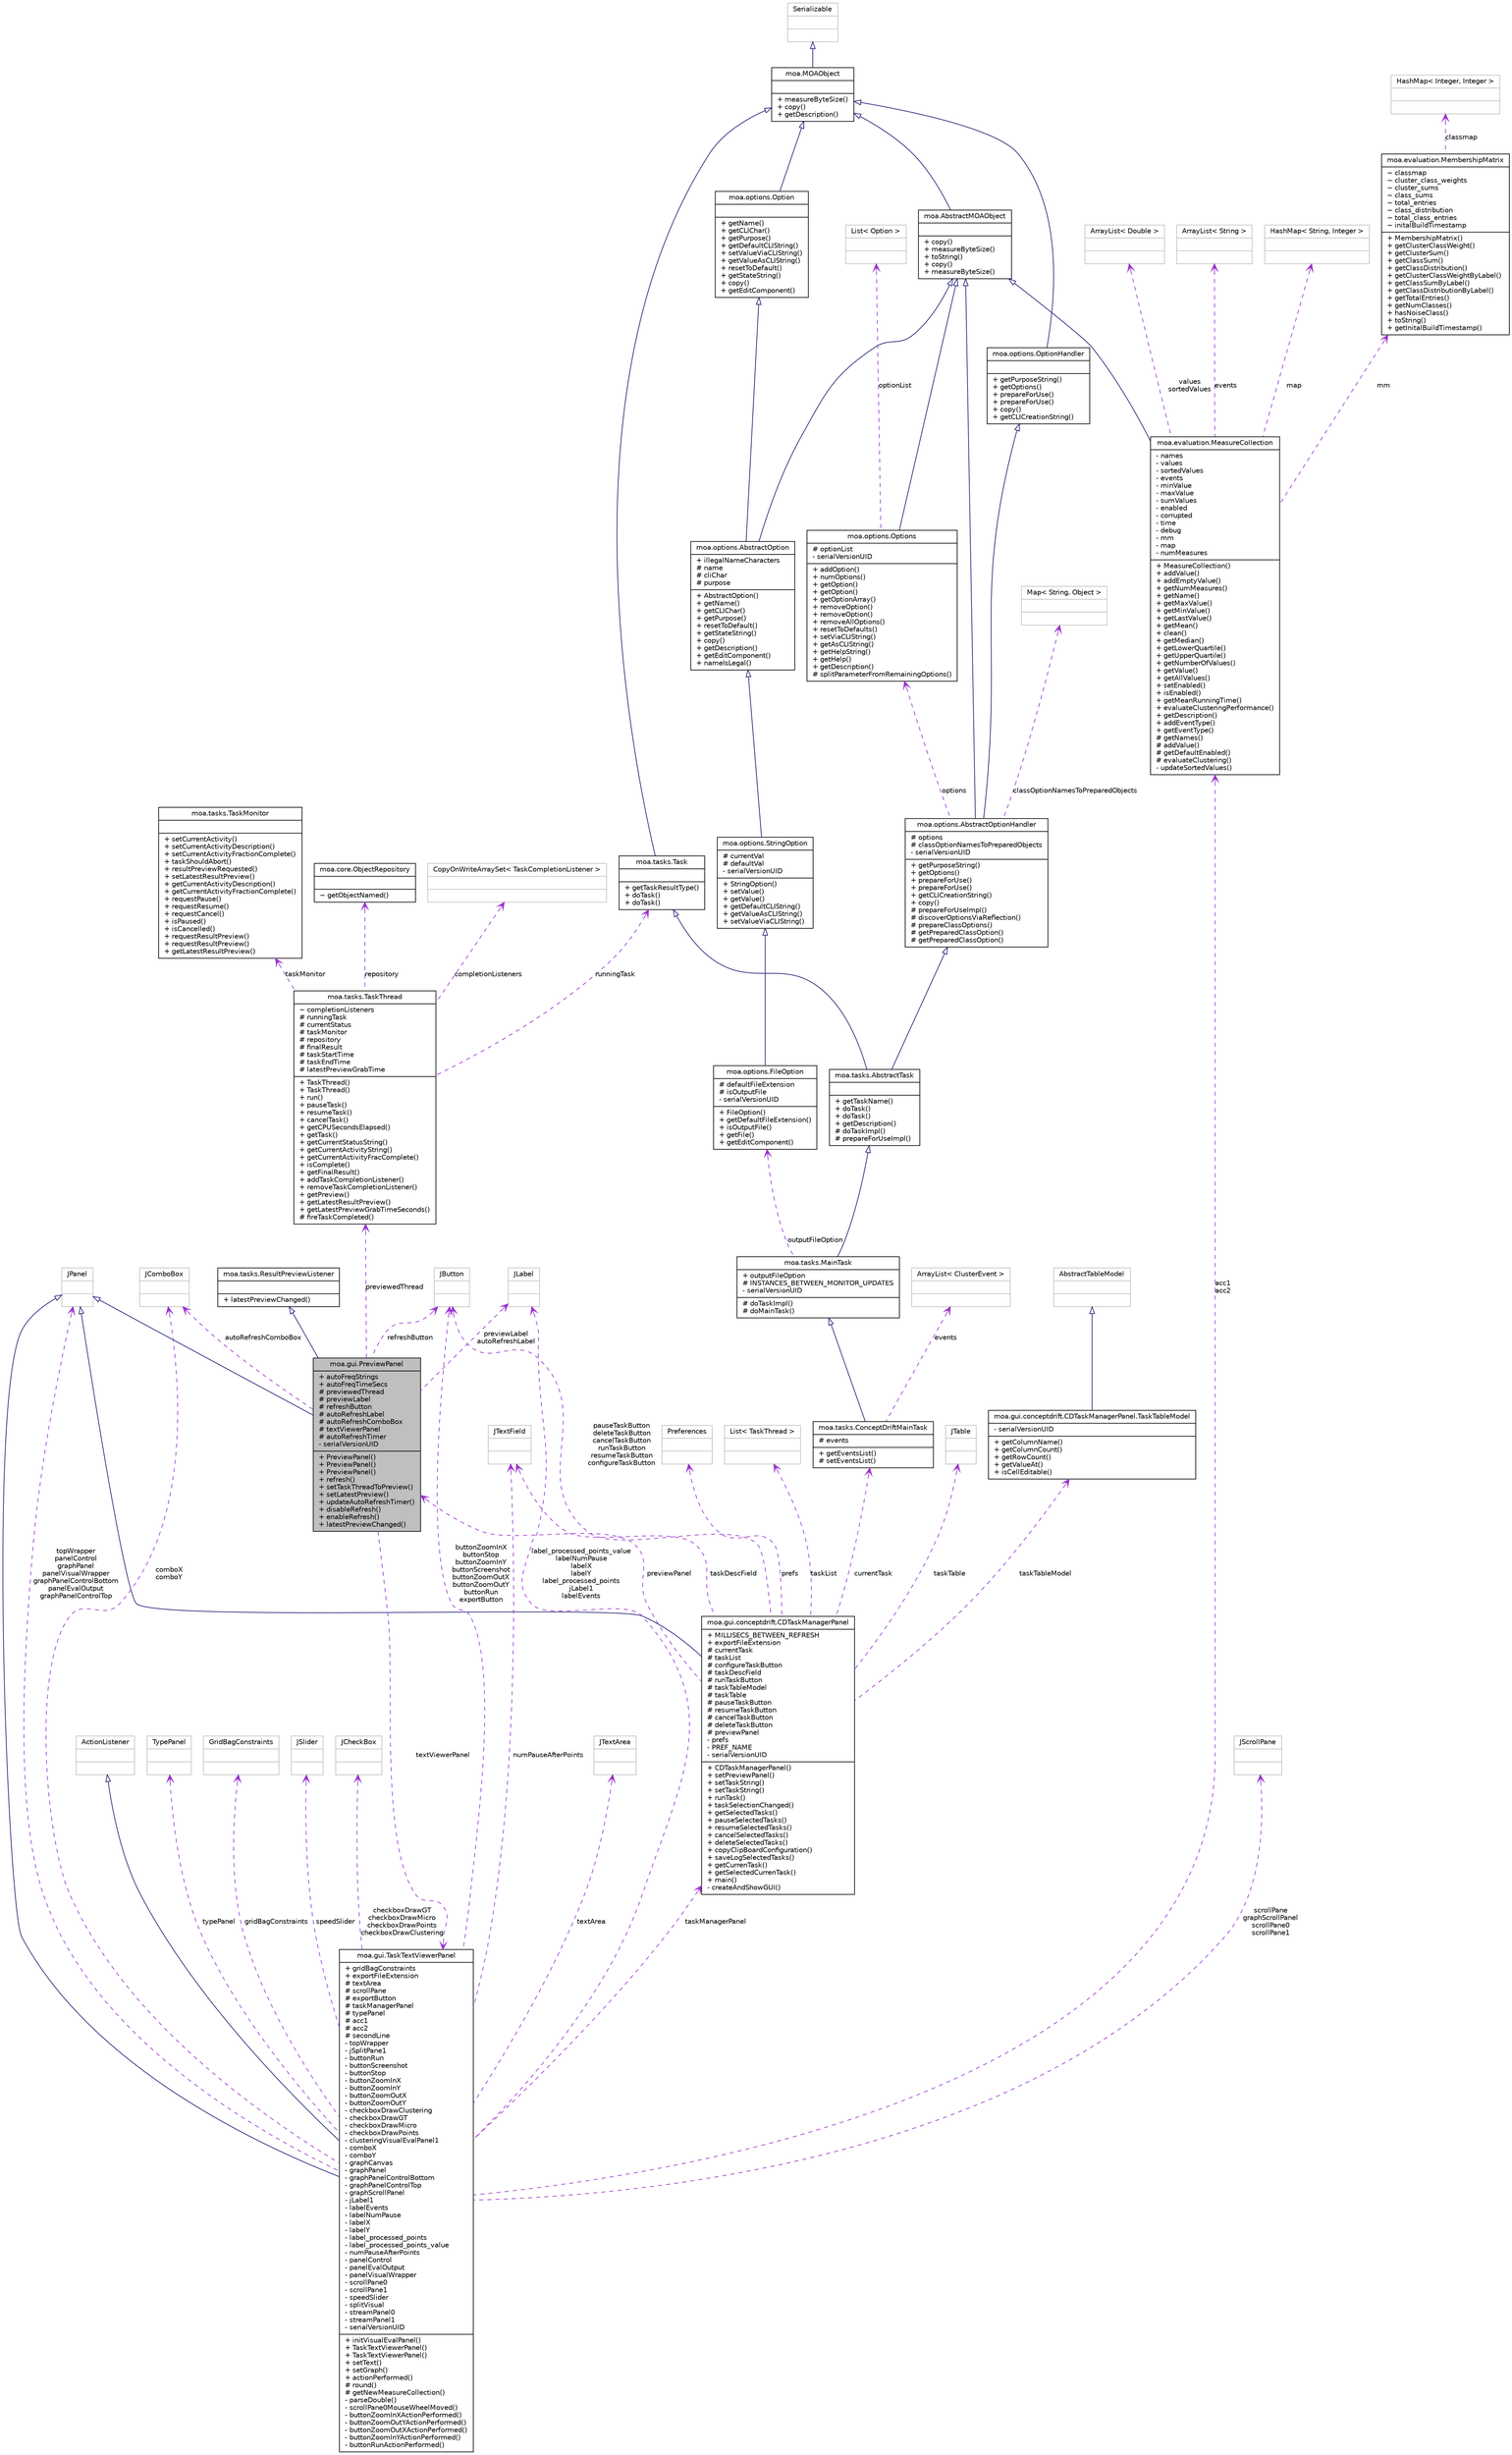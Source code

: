 digraph G
{
  edge [fontname="Helvetica",fontsize="10",labelfontname="Helvetica",labelfontsize="10"];
  node [fontname="Helvetica",fontsize="10",shape=record];
  Node1 [label="{moa.gui.PreviewPanel\n|+ autoFreqStrings\l+ autoFreqTimeSecs\l# previewedThread\l# previewLabel\l# refreshButton\l# autoRefreshLabel\l# autoRefreshComboBox\l# textViewerPanel\l# autoRefreshTimer\l- serialVersionUID\l|+ PreviewPanel()\l+ PreviewPanel()\l+ PreviewPanel()\l+ refresh()\l+ setTaskThreadToPreview()\l+ setLatestPreview()\l+ updateAutoRefreshTimer()\l+ disableRefresh()\l+ enableRefresh()\l+ latestPreviewChanged()\l}",height=0.2,width=0.4,color="black", fillcolor="grey75", style="filled" fontcolor="black"];
  Node2 -> Node1 [dir=back,color="midnightblue",fontsize="10",style="solid",arrowtail="empty",fontname="Helvetica"];
  Node2 [label="{JPanel\n||}",height=0.2,width=0.4,color="grey75", fillcolor="white", style="filled"];
  Node3 -> Node1 [dir=back,color="midnightblue",fontsize="10",style="solid",arrowtail="empty",fontname="Helvetica"];
  Node3 [label="{moa.tasks.ResultPreviewListener\n||+ latestPreviewChanged()\l}",height=0.2,width=0.4,color="black", fillcolor="white", style="filled",URL="$interfacemoa_1_1tasks_1_1ResultPreviewListener.html",tooltip="Interface implemented by classes that preview results on the Graphical User Interface..."];
  Node4 -> Node1 [dir=back,color="darkorchid3",fontsize="10",style="dashed",label="textViewerPanel",arrowtail="open",fontname="Helvetica"];
  Node4 [label="{moa.gui.TaskTextViewerPanel\n|+ gridBagConstraints\l+ exportFileExtension\l# textArea\l# scrollPane\l# exportButton\l# taskManagerPanel\l# typePanel\l# acc1\l# acc2\l# secondLine\l- topWrapper\l- jSplitPane1\l- buttonRun\l- buttonScreenshot\l- buttonStop\l- buttonZoomInX\l- buttonZoomInY\l- buttonZoomOutX\l- buttonZoomOutY\l- checkboxDrawClustering\l- checkboxDrawGT\l- checkboxDrawMicro\l- checkboxDrawPoints\l- clusteringVisualEvalPanel1\l- comboX\l- comboY\l- graphCanvas\l- graphPanel\l- graphPanelControlBottom\l- graphPanelControlTop\l- graphScrollPanel\l- jLabel1\l- labelEvents\l- labelNumPause\l- labelX\l- labelY\l- label_processed_points\l- label_processed_points_value\l- numPauseAfterPoints\l- panelControl\l- panelEvalOutput\l- panelVisualWrapper\l- scrollPane0\l- scrollPane1\l- speedSlider\l- splitVisual\l- streamPanel0\l- streamPanel1\l- serialVersionUID\l|+ initVisualEvalPanel()\l+ TaskTextViewerPanel()\l+ TaskTextViewerPanel()\l+ setText()\l+ setGraph()\l+ actionPerformed()\l# round()\l# getNewMeasureCollection()\l- parseDouble()\l- scrollPane0MouseWheelMoved()\l- buttonZoomInXActionPerformed()\l- buttonZoomOutYActionPerformed()\l- buttonZoomOutXActionPerformed()\l- buttonZoomInYActionPerformed()\l- buttonRunActionPerformed()\l}",height=0.2,width=0.4,color="black", fillcolor="white", style="filled",URL="$classmoa_1_1gui_1_1TaskTextViewerPanel.html",tooltip="This panel displays text."];
  Node2 -> Node4 [dir=back,color="midnightblue",fontsize="10",style="solid",arrowtail="empty",fontname="Helvetica"];
  Node5 -> Node4 [dir=back,color="midnightblue",fontsize="10",style="solid",arrowtail="empty",fontname="Helvetica"];
  Node5 [label="{ActionListener\n||}",height=0.2,width=0.4,color="grey75", fillcolor="white", style="filled"];
  Node6 -> Node4 [dir=back,color="darkorchid3",fontsize="10",style="dashed",label="typePanel",arrowtail="open",fontname="Helvetica"];
  Node6 [label="{TypePanel\n||}",height=0.2,width=0.4,color="grey75", fillcolor="white", style="filled"];
  Node7 -> Node4 [dir=back,color="darkorchid3",fontsize="10",style="dashed",label="gridBagConstraints",arrowtail="open",fontname="Helvetica"];
  Node7 [label="{GridBagConstraints\n||}",height=0.2,width=0.4,color="grey75", fillcolor="white", style="filled"];
  Node8 -> Node4 [dir=back,color="darkorchid3",fontsize="10",style="dashed",label="speedSlider",arrowtail="open",fontname="Helvetica"];
  Node8 [label="{JSlider\n||}",height=0.2,width=0.4,color="grey75", fillcolor="white", style="filled"];
  Node9 -> Node4 [dir=back,color="darkorchid3",fontsize="10",style="dashed",label="checkboxDrawGT\ncheckboxDrawMicro\ncheckboxDrawPoints\ncheckboxDrawClustering",arrowtail="open",fontname="Helvetica"];
  Node9 [label="{JCheckBox\n||}",height=0.2,width=0.4,color="grey75", fillcolor="white", style="filled"];
  Node10 -> Node4 [dir=back,color="darkorchid3",fontsize="10",style="dashed",label="buttonZoomInX\nbuttonStop\nbuttonZoomInY\nbuttonScreenshot\nbuttonZoomOutX\nbuttonZoomOutY\nbuttonRun\nexportButton",arrowtail="open",fontname="Helvetica"];
  Node10 [label="{JButton\n||}",height=0.2,width=0.4,color="grey75", fillcolor="white", style="filled"];
  Node11 -> Node4 [dir=back,color="darkorchid3",fontsize="10",style="dashed",label="taskManagerPanel",arrowtail="open",fontname="Helvetica"];
  Node11 [label="{moa.gui.conceptdrift.CDTaskManagerPanel\n|+ MILLISECS_BETWEEN_REFRESH\l+ exportFileExtension\l# currentTask\l# taskList\l# configureTaskButton\l# taskDescField\l# runTaskButton\l# taskTableModel\l# taskTable\l# pauseTaskButton\l# resumeTaskButton\l# cancelTaskButton\l# deleteTaskButton\l# previewPanel\l- prefs\l- PREF_NAME\l- serialVersionUID\l|+ CDTaskManagerPanel()\l+ setPreviewPanel()\l+ setTaskString()\l+ setTaskString()\l+ runTask()\l+ taskSelectionChanged()\l+ getSelectedTasks()\l+ pauseSelectedTasks()\l+ resumeSelectedTasks()\l+ cancelSelectedTasks()\l+ deleteSelectedTasks()\l+ copyClipBoardConfiguration()\l+ saveLogSelectedTasks()\l+ getCurrenTask()\l+ getSelectedCurrenTask()\l+ main()\l- createAndShowGUI()\l}",height=0.2,width=0.4,color="black", fillcolor="white", style="filled",URL="$classmoa_1_1gui_1_1conceptdrift_1_1CDTaskManagerPanel.html",tooltip="This panel displays the running tasks."];
  Node2 -> Node11 [dir=back,color="midnightblue",fontsize="10",style="solid",arrowtail="empty",fontname="Helvetica"];
  Node12 -> Node11 [dir=back,color="darkorchid3",fontsize="10",style="dashed",label="currentTask",arrowtail="open",fontname="Helvetica"];
  Node12 [label="{moa.tasks.ConceptDriftMainTask\n|# events\l|+ getEventsList()\l# setEventsList()\l}",height=0.2,width=0.4,color="black", fillcolor="white", style="filled",URL="$classmoa_1_1tasks_1_1ConceptDriftMainTask.html"];
  Node13 -> Node12 [dir=back,color="midnightblue",fontsize="10",style="solid",arrowtail="empty",fontname="Helvetica"];
  Node13 [label="{moa.tasks.MainTask\n|+ outputFileOption\l# INSTANCES_BETWEEN_MONITOR_UPDATES\l- serialVersionUID\l|# doTaskImpl()\l# doMainTask()\l}",height=0.2,width=0.4,color="black", fillcolor="white", style="filled",URL="$classmoa_1_1tasks_1_1MainTask.html",tooltip="Abstract Main Task."];
  Node14 -> Node13 [dir=back,color="midnightblue",fontsize="10",style="solid",arrowtail="empty",fontname="Helvetica"];
  Node14 [label="{moa.tasks.AbstractTask\n||+ getTaskName()\l+ doTask()\l+ doTask()\l+ getDescription()\l# doTaskImpl()\l# prepareForUseImpl()\l}",height=0.2,width=0.4,color="black", fillcolor="white", style="filled",URL="$classmoa_1_1tasks_1_1AbstractTask.html",tooltip="Abstract Task."];
  Node15 -> Node14 [dir=back,color="midnightblue",fontsize="10",style="solid",arrowtail="empty",fontname="Helvetica"];
  Node15 [label="{moa.options.AbstractOptionHandler\n|# options\l# classOptionNamesToPreparedObjects\l- serialVersionUID\l|+ getPurposeString()\l+ getOptions()\l+ prepareForUse()\l+ prepareForUse()\l+ getCLICreationString()\l+ copy()\l# prepareForUseImpl()\l# discoverOptionsViaReflection()\l# prepareClassOptions()\l# getPreparedClassOption()\l# getPreparedClassOption()\l}",height=0.2,width=0.4,color="black", fillcolor="white", style="filled",URL="$classmoa_1_1options_1_1AbstractOptionHandler.html",tooltip="Abstract Option Handler."];
  Node16 -> Node15 [dir=back,color="midnightblue",fontsize="10",style="solid",arrowtail="empty",fontname="Helvetica"];
  Node16 [label="{moa.AbstractMOAObject\n||+ copy()\l+ measureByteSize()\l+ toString()\l+ copy()\l+ measureByteSize()\l}",height=0.2,width=0.4,color="black", fillcolor="white", style="filled",URL="$classmoa_1_1AbstractMOAObject.html",tooltip="Abstract MOA Object."];
  Node17 -> Node16 [dir=back,color="midnightblue",fontsize="10",style="solid",arrowtail="empty",fontname="Helvetica"];
  Node17 [label="{moa.MOAObject\n||+ measureByteSize()\l+ copy()\l+ getDescription()\l}",height=0.2,width=0.4,color="black", fillcolor="white", style="filled",URL="$interfacemoa_1_1MOAObject.html",tooltip="Interface implemented by classes in MOA, so that all are serializable, can produce..."];
  Node18 -> Node17 [dir=back,color="midnightblue",fontsize="10",style="solid",arrowtail="empty",fontname="Helvetica"];
  Node18 [label="{Serializable\n||}",height=0.2,width=0.4,color="grey75", fillcolor="white", style="filled"];
  Node19 -> Node15 [dir=back,color="midnightblue",fontsize="10",style="solid",arrowtail="empty",fontname="Helvetica"];
  Node19 [label="{moa.options.OptionHandler\n||+ getPurposeString()\l+ getOptions()\l+ prepareForUse()\l+ prepareForUse()\l+ copy()\l+ getCLICreationString()\l}",height=0.2,width=0.4,color="black", fillcolor="white", style="filled",URL="$interfacemoa_1_1options_1_1OptionHandler.html",tooltip="Interface representing an object that handles options or parameters."];
  Node17 -> Node19 [dir=back,color="midnightblue",fontsize="10",style="solid",arrowtail="empty",fontname="Helvetica"];
  Node20 -> Node15 [dir=back,color="darkorchid3",fontsize="10",style="dashed",label="classOptionNamesToPreparedObjects",arrowtail="open",fontname="Helvetica"];
  Node20 [label="{Map\< String, Object \>\n||}",height=0.2,width=0.4,color="grey75", fillcolor="white", style="filled"];
  Node21 -> Node15 [dir=back,color="darkorchid3",fontsize="10",style="dashed",label="options",arrowtail="open",fontname="Helvetica"];
  Node21 [label="{moa.options.Options\n|# optionList\l- serialVersionUID\l|+ addOption()\l+ numOptions()\l+ getOption()\l+ getOption()\l+ getOptionArray()\l+ removeOption()\l+ removeOption()\l+ removeAllOptions()\l+ resetToDefaults()\l+ setViaCLIString()\l+ getAsCLIString()\l+ getHelpString()\l+ getHelp()\l+ getDescription()\l# splitParameterFromRemainingOptions()\l}",height=0.2,width=0.4,color="black", fillcolor="white", style="filled",URL="$classmoa_1_1options_1_1Options.html",tooltip="File option."];
  Node16 -> Node21 [dir=back,color="midnightblue",fontsize="10",style="solid",arrowtail="empty",fontname="Helvetica"];
  Node22 -> Node21 [dir=back,color="darkorchid3",fontsize="10",style="dashed",label="optionList",arrowtail="open",fontname="Helvetica"];
  Node22 [label="{List\< Option \>\n||}",height=0.2,width=0.4,color="grey75", fillcolor="white", style="filled"];
  Node23 -> Node14 [dir=back,color="midnightblue",fontsize="10",style="solid",arrowtail="empty",fontname="Helvetica"];
  Node23 [label="{moa.tasks.Task\n||+ getTaskResultType()\l+ doTask()\l+ doTask()\l}",height=0.2,width=0.4,color="black", fillcolor="white", style="filled",URL="$interfacemoa_1_1tasks_1_1Task.html",tooltip="Interface representing a task."];
  Node17 -> Node23 [dir=back,color="midnightblue",fontsize="10",style="solid",arrowtail="empty",fontname="Helvetica"];
  Node24 -> Node13 [dir=back,color="darkorchid3",fontsize="10",style="dashed",label="outputFileOption",arrowtail="open",fontname="Helvetica"];
  Node24 [label="{moa.options.FileOption\n|# defaultFileExtension\l# isOutputFile\l- serialVersionUID\l|+ FileOption()\l+ getDefaultFileExtension()\l+ isOutputFile()\l+ getFile()\l+ getEditComponent()\l}",height=0.2,width=0.4,color="black", fillcolor="white", style="filled",URL="$classmoa_1_1options_1_1FileOption.html",tooltip="File option."];
  Node25 -> Node24 [dir=back,color="midnightblue",fontsize="10",style="solid",arrowtail="empty",fontname="Helvetica"];
  Node25 [label="{moa.options.StringOption\n|# currentVal\l# defaultVal\l- serialVersionUID\l|+ StringOption()\l+ setValue()\l+ getValue()\l+ getDefaultCLIString()\l+ getValueAsCLIString()\l+ setValueViaCLIString()\l}",height=0.2,width=0.4,color="black", fillcolor="white", style="filled",URL="$classmoa_1_1options_1_1StringOption.html",tooltip="String option."];
  Node26 -> Node25 [dir=back,color="midnightblue",fontsize="10",style="solid",arrowtail="empty",fontname="Helvetica"];
  Node26 [label="{moa.options.AbstractOption\n|+ illegalNameCharacters\l# name\l# cliChar\l# purpose\l|+ AbstractOption()\l+ getName()\l+ getCLIChar()\l+ getPurpose()\l+ resetToDefault()\l+ getStateString()\l+ copy()\l+ getDescription()\l+ getEditComponent()\l+ nameIsLegal()\l}",height=0.2,width=0.4,color="black", fillcolor="white", style="filled",URL="$classmoa_1_1options_1_1AbstractOption.html",tooltip="Abstract option."];
  Node16 -> Node26 [dir=back,color="midnightblue",fontsize="10",style="solid",arrowtail="empty",fontname="Helvetica"];
  Node27 -> Node26 [dir=back,color="midnightblue",fontsize="10",style="solid",arrowtail="empty",fontname="Helvetica"];
  Node27 [label="{moa.options.Option\n||+ getName()\l+ getCLIChar()\l+ getPurpose()\l+ getDefaultCLIString()\l+ setValueViaCLIString()\l+ getValueAsCLIString()\l+ resetToDefault()\l+ getStateString()\l+ copy()\l+ getEditComponent()\l}",height=0.2,width=0.4,color="black", fillcolor="white", style="filled",URL="$interfacemoa_1_1options_1_1Option.html",tooltip="Interface representing an option or parameter."];
  Node17 -> Node27 [dir=back,color="midnightblue",fontsize="10",style="solid",arrowtail="empty",fontname="Helvetica"];
  Node28 -> Node12 [dir=back,color="darkorchid3",fontsize="10",style="dashed",label="events",arrowtail="open",fontname="Helvetica"];
  Node28 [label="{ArrayList\< ClusterEvent \>\n||}",height=0.2,width=0.4,color="grey75", fillcolor="white", style="filled"];
  Node29 -> Node11 [dir=back,color="darkorchid3",fontsize="10",style="dashed",label="prefs",arrowtail="open",fontname="Helvetica"];
  Node29 [label="{Preferences\n||}",height=0.2,width=0.4,color="grey75", fillcolor="white", style="filled"];
  Node10 -> Node11 [dir=back,color="darkorchid3",fontsize="10",style="dashed",label="pauseTaskButton\ndeleteTaskButton\ncancelTaskButton\nrunTaskButton\nresumeTaskButton\nconfigureTaskButton",arrowtail="open",fontname="Helvetica"];
  Node1 -> Node11 [dir=back,color="darkorchid3",fontsize="10",style="dashed",label="previewPanel",arrowtail="open",fontname="Helvetica"];
  Node30 -> Node11 [dir=back,color="darkorchid3",fontsize="10",style="dashed",label="taskDescField",arrowtail="open",fontname="Helvetica"];
  Node30 [label="{JTextField\n||}",height=0.2,width=0.4,color="grey75", fillcolor="white", style="filled"];
  Node31 -> Node11 [dir=back,color="darkorchid3",fontsize="10",style="dashed",label="taskList",arrowtail="open",fontname="Helvetica"];
  Node31 [label="{List\< TaskThread \>\n||}",height=0.2,width=0.4,color="grey75", fillcolor="white", style="filled"];
  Node32 -> Node11 [dir=back,color="darkorchid3",fontsize="10",style="dashed",label="taskTableModel",arrowtail="open",fontname="Helvetica"];
  Node32 [label="{moa.gui.conceptdrift.CDTaskManagerPanel.TaskTableModel\n|- serialVersionUID\l|+ getColumnName()\l+ getColumnCount()\l+ getRowCount()\l+ getValueAt()\l+ isCellEditable()\l}",height=0.2,width=0.4,color="black", fillcolor="white", style="filled",URL="$classmoa_1_1gui_1_1conceptdrift_1_1CDTaskManagerPanel_1_1TaskTableModel.html"];
  Node33 -> Node32 [dir=back,color="midnightblue",fontsize="10",style="solid",arrowtail="empty",fontname="Helvetica"];
  Node33 [label="{AbstractTableModel\n||}",height=0.2,width=0.4,color="grey75", fillcolor="white", style="filled"];
  Node34 -> Node11 [dir=back,color="darkorchid3",fontsize="10",style="dashed",label="taskTable",arrowtail="open",fontname="Helvetica"];
  Node34 [label="{JTable\n||}",height=0.2,width=0.4,color="grey75", fillcolor="white", style="filled"];
  Node35 -> Node4 [dir=back,color="darkorchid3",fontsize="10",style="dashed",label="textArea",arrowtail="open",fontname="Helvetica"];
  Node35 [label="{JTextArea\n||}",height=0.2,width=0.4,color="grey75", fillcolor="white", style="filled"];
  Node30 -> Node4 [dir=back,color="darkorchid3",fontsize="10",style="dashed",label="numPauseAfterPoints",arrowtail="open",fontname="Helvetica"];
  Node36 -> Node4 [dir=back,color="darkorchid3",fontsize="10",style="dashed",label="comboX\ncomboY",arrowtail="open",fontname="Helvetica"];
  Node36 [label="{JComboBox\n||}",height=0.2,width=0.4,color="grey75", fillcolor="white", style="filled"];
  Node37 -> Node4 [dir=back,color="darkorchid3",fontsize="10",style="dashed",label="acc1\nacc2",arrowtail="open",fontname="Helvetica"];
  Node37 [label="{moa.evaluation.MeasureCollection\n|- names\l- values\l- sortedValues\l- events\l- minValue\l- maxValue\l- sumValues\l- enabled\l- corrupted\l- time\l- debug\l- mm\l- map\l- numMeasures\l|+ MeasureCollection()\l+ addValue()\l+ addEmptyValue()\l+ getNumMeasures()\l+ getName()\l+ getMaxValue()\l+ getMinValue()\l+ getLastValue()\l+ getMean()\l+ clean()\l+ getMedian()\l+ getLowerQuartile()\l+ getUpperQuartile()\l+ getNumberOfValues()\l+ getValue()\l+ getAllValues()\l+ setEnabled()\l+ isEnabled()\l+ getMeanRunningTime()\l+ evaluateClusteringPerformance()\l+ getDescription()\l+ addEventType()\l+ getEventType()\l# getNames()\l# addValue()\l# getDefaultEnabled()\l# evaluateClustering()\l- updateSortedValues()\l}",height=0.2,width=0.4,color="black", fillcolor="white", style="filled",URL="$classmoa_1_1evaluation_1_1MeasureCollection.html"];
  Node16 -> Node37 [dir=back,color="midnightblue",fontsize="10",style="solid",arrowtail="empty",fontname="Helvetica"];
  Node38 -> Node37 [dir=back,color="darkorchid3",fontsize="10",style="dashed",label="mm",arrowtail="open",fontname="Helvetica"];
  Node38 [label="{moa.evaluation.MembershipMatrix\n|~ classmap\l~ cluster_class_weights\l~ cluster_sums\l~ class_sums\l~ total_entries\l~ class_distribution\l~ total_class_entries\l~ initalBuildTimestamp\l|+ MembershipMatrix()\l+ getClusterClassWeight()\l+ getClusterSum()\l+ getClassSum()\l+ getClassDistribution()\l+ getClusterClassWeightByLabel()\l+ getClassSumByLabel()\l+ getClassDistributionByLabel()\l+ getTotalEntries()\l+ getNumClasses()\l+ hasNoiseClass()\l+ toString()\l+ getInitalBuildTimestamp()\l}",height=0.2,width=0.4,color="black", fillcolor="white", style="filled",URL="$classmoa_1_1evaluation_1_1MembershipMatrix.html"];
  Node39 -> Node38 [dir=back,color="darkorchid3",fontsize="10",style="dashed",label="classmap",arrowtail="open",fontname="Helvetica"];
  Node39 [label="{HashMap\< Integer, Integer \>\n||}",height=0.2,width=0.4,color="grey75", fillcolor="white", style="filled"];
  Node40 -> Node37 [dir=back,color="darkorchid3",fontsize="10",style="dashed",label="values\nsortedValues",arrowtail="open",fontname="Helvetica"];
  Node40 [label="{ArrayList\< Double \>\n||}",height=0.2,width=0.4,color="grey75", fillcolor="white", style="filled"];
  Node41 -> Node37 [dir=back,color="darkorchid3",fontsize="10",style="dashed",label="events",arrowtail="open",fontname="Helvetica"];
  Node41 [label="{ArrayList\< String \>\n||}",height=0.2,width=0.4,color="grey75", fillcolor="white", style="filled"];
  Node42 -> Node37 [dir=back,color="darkorchid3",fontsize="10",style="dashed",label="map",arrowtail="open",fontname="Helvetica"];
  Node42 [label="{HashMap\< String, Integer \>\n||}",height=0.2,width=0.4,color="grey75", fillcolor="white", style="filled"];
  Node43 -> Node4 [dir=back,color="darkorchid3",fontsize="10",style="dashed",label="label_processed_points_value\nlabelNumPause\nlabelX\nlabelY\nlabel_processed_points\njLabel1\nlabelEvents",arrowtail="open",fontname="Helvetica"];
  Node43 [label="{JLabel\n||}",height=0.2,width=0.4,color="grey75", fillcolor="white", style="filled"];
  Node2 -> Node4 [dir=back,color="darkorchid3",fontsize="10",style="dashed",label="topWrapper\npanelControl\ngraphPanel\npanelVisualWrapper\ngraphPanelControlBottom\npanelEvalOutput\ngraphPanelControlTop",arrowtail="open",fontname="Helvetica"];
  Node44 -> Node4 [dir=back,color="darkorchid3",fontsize="10",style="dashed",label="scrollPane\ngraphScrollPanel\nscrollPane0\nscrollPane1",arrowtail="open",fontname="Helvetica"];
  Node44 [label="{JScrollPane\n||}",height=0.2,width=0.4,color="grey75", fillcolor="white", style="filled"];
  Node10 -> Node1 [dir=back,color="darkorchid3",fontsize="10",style="dashed",label="refreshButton",arrowtail="open",fontname="Helvetica"];
  Node36 -> Node1 [dir=back,color="darkorchid3",fontsize="10",style="dashed",label="autoRefreshComboBox",arrowtail="open",fontname="Helvetica"];
  Node45 -> Node1 [dir=back,color="darkorchid3",fontsize="10",style="dashed",label="previewedThread",arrowtail="open",fontname="Helvetica"];
  Node45 [label="{moa.tasks.TaskThread\n|~ completionListeners\l# runningTask\l# currentStatus\l# taskMonitor\l# repository\l# finalResult\l# taskStartTime\l# taskEndTime\l# latestPreviewGrabTime\l|+ TaskThread()\l+ TaskThread()\l+ run()\l+ pauseTask()\l+ resumeTask()\l+ cancelTask()\l+ getCPUSecondsElapsed()\l+ getTask()\l+ getCurrentStatusString()\l+ getCurrentActivityString()\l+ getCurrentActivityFracComplete()\l+ isComplete()\l+ getFinalResult()\l+ addTaskCompletionListener()\l+ removeTaskCompletionListener()\l+ getPreview()\l+ getLatestResultPreview()\l+ getLatestPreviewGrabTimeSeconds()\l# fireTaskCompleted()\l}",height=0.2,width=0.4,color="black", fillcolor="white", style="filled",URL="$classmoa_1_1tasks_1_1TaskThread.html",tooltip="Task Thread."];
  Node46 -> Node45 [dir=back,color="darkorchid3",fontsize="10",style="dashed",label="taskMonitor",arrowtail="open",fontname="Helvetica"];
  Node46 [label="{moa.tasks.TaskMonitor\n||+ setCurrentActivity()\l+ setCurrentActivityDescription()\l+ setCurrentActivityFractionComplete()\l+ taskShouldAbort()\l+ resultPreviewRequested()\l+ setLatestResultPreview()\l+ getCurrentActivityDescription()\l+ getCurrentActivityFractionComplete()\l+ requestPause()\l+ requestResume()\l+ requestCancel()\l+ isPaused()\l+ isCancelled()\l+ requestResultPreview()\l+ requestResultPreview()\l+ getLatestResultPreview()\l}",height=0.2,width=0.4,color="black", fillcolor="white", style="filled",URL="$interfacemoa_1_1tasks_1_1TaskMonitor.html",tooltip="Interface representing a task monitor."];
  Node47 -> Node45 [dir=back,color="darkorchid3",fontsize="10",style="dashed",label="repository",arrowtail="open",fontname="Helvetica"];
  Node47 [label="{moa.core.ObjectRepository\n||~ getObjectNamed()\l}",height=0.2,width=0.4,color="black", fillcolor="white", style="filled",URL="$interfacemoa_1_1core_1_1ObjectRepository.html",tooltip="Interface for object repositories."];
  Node23 -> Node45 [dir=back,color="darkorchid3",fontsize="10",style="dashed",label="runningTask",arrowtail="open",fontname="Helvetica"];
  Node48 -> Node45 [dir=back,color="darkorchid3",fontsize="10",style="dashed",label="completionListeners",arrowtail="open",fontname="Helvetica"];
  Node48 [label="{CopyOnWriteArraySet\< TaskCompletionListener \>\n||}",height=0.2,width=0.4,color="grey75", fillcolor="white", style="filled"];
  Node43 -> Node1 [dir=back,color="darkorchid3",fontsize="10",style="dashed",label="previewLabel\nautoRefreshLabel",arrowtail="open",fontname="Helvetica"];
}
